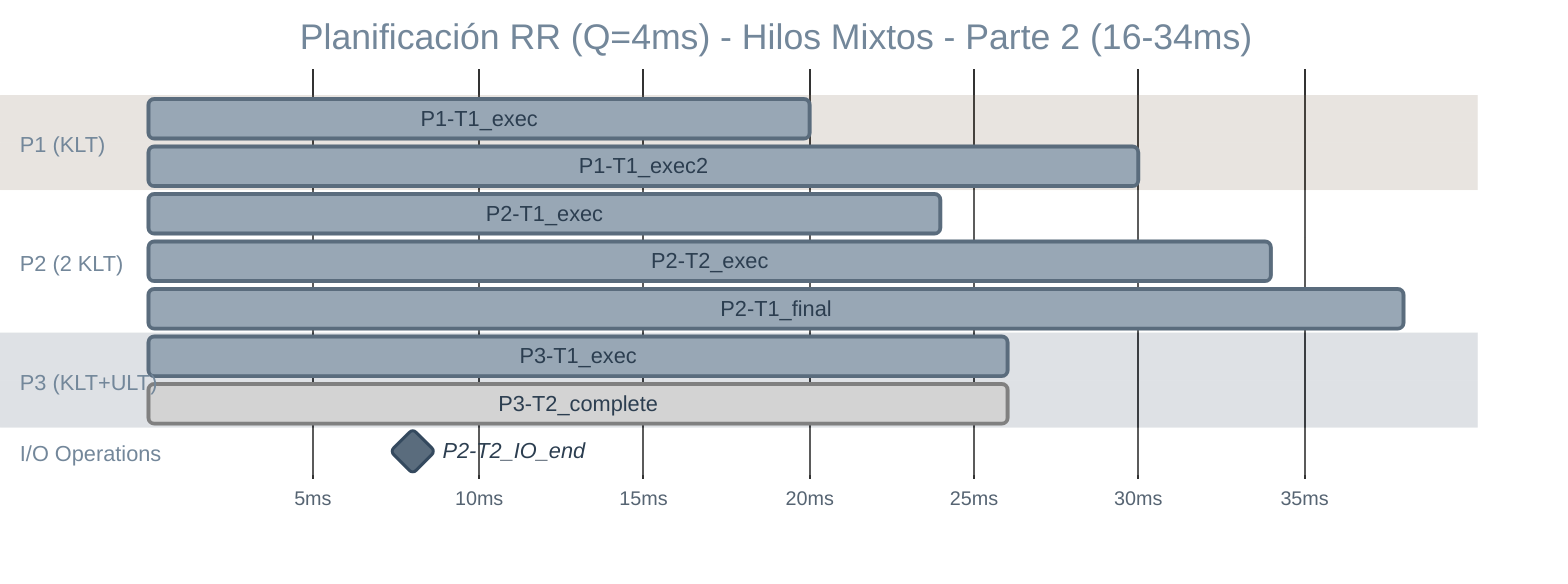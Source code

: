 %%{init: {'theme':'base', 'themeVariables': { 
  'primaryColor': '#5a6c7d', 
  'primaryTextColor': '#2c3e50', 
  'primaryBorderColor': '#34495e', 
  'lineColor': '#7f8c8d'
}}}%%
gantt
    title Planificación RR (Q=4ms) - Hilos Mixtos - Parte 2 (16-34ms)
    dateFormat X
    axisFormat %sms
    
    section P1 (KLT)
    P1-T1_exec    :active, p1t1b, 16, 20
    P1-T1_exec2   :active, p1t1c, 26, 30
    
    section P2 (2 KLT)
    P2-T1_exec    :active, p2t1b, 20, 24
    P2-T2_exec    :active, p2t2b, 30, 34
    P2-T1_final   :active, p2t1c, 34, 38
    
    section P3 (KLT+ULT)  
    P3-T1_exec    :active, p3t1b, 24, 26
    P3-T2_complete:done, p3t2done, 24, 26
    
    section I/O Operations
    P2-T2_IO_end  :milestone, io_end, 16, 16